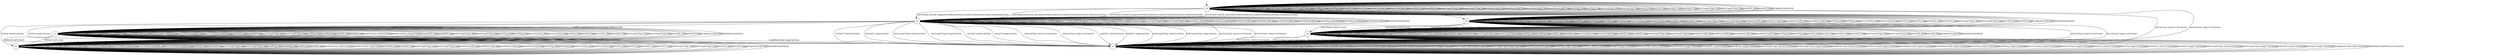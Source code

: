 digraph g {

s0 [shape="circle" label="s0"];
s1 [shape="circle" label="s1"];
s2 [shape="circle" label="s2"];
s3 [shape="circle" label="s3"];
s4 [shape="circle" label="s4"];
s5 [shape="circle" label="s5"];
s6 [shape="circle" label="s6"];
s0 -> s0 [label="initPing_short/ "];
s0 -> s0 [label="initPing_long/ "];
s0 -> s1 [label="initConClose_short/<ConClosed> "];
s0 -> s1 [label="initConClose_long/<ConClosed> "];
s0 -> s2 [label="initCltHello-vldACK_short/initSvrHello,hndEncExt,hndFin,NewSessionTicket,NewSessionTicket "];
s0 -> s2 [label="initCltHello-vldACK_long/initSvrHello,hndEncExt,hndFin,NewSessionTicket,NewSessionTicket "];
s0 -> s2 [label="initCltHello-invldACK_short/initSvrHello,hndEncExt,hndFin,NewSessionTicket,NewSessionTicket "];
s0 -> s2 [label="initCltHello-invldACK_long/initSvrHello,hndEncExt,hndFin,NewSessionTicket,NewSessionTicket "];
s0 -> s0 [label="initNoFr_short/ "];
s0 -> s0 [label="initNoFr_long/ "];
s0 -> s0 [label="initUnxpFrType_short/ "];
s0 -> s0 [label="initUnxpFrType_long/ "];
s0 -> s0 [label="hndPing_short/ "];
s0 -> s0 [label="hndPing_long/ "];
s0 -> s0 [label="hndFin_short/ "];
s0 -> s0 [label="hndFin_long/ "];
s0 -> s0 [label="hndConClose_short/ "];
s0 -> s0 [label="hndConClose_long/ "];
s0 -> s0 [label="hndNoFr_short/ "];
s0 -> s0 [label="hndNoFr_long/ "];
s0 -> s0 [label="hndUnxpFrType_short/ "];
s0 -> s0 [label="hndUnxpFrType_long/ "];
s0 -> s0 [label="VldNewConID_short/ "];
s0 -> s0 [label="VldNewConID_long/ "];
s0 -> s0 [label="InvldNewConID_short/ "];
s0 -> s0 [label="InvldNewConID_long/ "];
s0 -> s0 [label="0rttPing_short/ "];
s0 -> s0 [label="0rttPing_long/ "];
s0 -> s0 [label="0rttConClose_short/ "];
s0 -> s0 [label="0rttConClose_long/ "];
s0 -> s0 [label="0rttFin_short/ "];
s0 -> s0 [label="0rttFin_long/ "];
s0 -> s0 [label="0rttNoFr_short/ "];
s0 -> s0 [label="0rttNoFr_long/ "];
s0 -> s0 [label="0rttUnxpFrType_short/ "];
s0 -> s0 [label="0rttUnxpFrType_long/ "];
s0 -> s0 [label="0rttACK_short/ "];
s0 -> s0 [label="0rttACK_long/ "];
s0 -> s0 [label="[ChgDestConID-Ori]/ "];
s0 -> s4 [label="[RmPadFrmInitPkts]/ "];
s1 -> s1 [label="initPing_short/<ConClosed> "];
s1 -> s1 [label="initPing_long/<ConClosed> "];
s1 -> s1 [label="initConClose_short/<ConClosed> "];
s1 -> s1 [label="initConClose_long/<ConClosed> "];
s1 -> s1 [label="initCltHello-vldACK_short/<ConClosed> "];
s1 -> s1 [label="initCltHello-vldACK_long/<ConClosed> "];
s1 -> s1 [label="initCltHello-invldACK_short/<ConClosed> "];
s1 -> s1 [label="initCltHello-invldACK_long/<ConClosed> "];
s1 -> s1 [label="initNoFr_short/<ConClosed> "];
s1 -> s1 [label="initNoFr_long/<ConClosed> "];
s1 -> s1 [label="initUnxpFrType_short/<ConClosed> "];
s1 -> s1 [label="initUnxpFrType_long/<ConClosed> "];
s1 -> s1 [label="hndPing_short/<ConClosed> "];
s1 -> s1 [label="hndPing_long/<ConClosed> "];
s1 -> s1 [label="hndFin_short/<ConClosed> "];
s1 -> s1 [label="hndFin_long/<ConClosed> "];
s1 -> s1 [label="hndConClose_short/<ConClosed> "];
s1 -> s1 [label="hndConClose_long/<ConClosed> "];
s1 -> s1 [label="hndNoFr_short/<ConClosed> "];
s1 -> s1 [label="hndNoFr_long/<ConClosed> "];
s1 -> s1 [label="hndUnxpFrType_short/<ConClosed> "];
s1 -> s1 [label="hndUnxpFrType_long/<ConClosed> "];
s1 -> s1 [label="VldNewConID_short/<ConClosed> "];
s1 -> s1 [label="VldNewConID_long/<ConClosed> "];
s1 -> s1 [label="InvldNewConID_short/<ConClosed> "];
s1 -> s1 [label="InvldNewConID_long/<ConClosed> "];
s1 -> s1 [label="0rttPing_short/<ConClosed> "];
s1 -> s1 [label="0rttPing_long/<ConClosed> "];
s1 -> s1 [label="0rttConClose_short/<ConClosed> "];
s1 -> s1 [label="0rttConClose_long/<ConClosed> "];
s1 -> s1 [label="0rttFin_short/<ConClosed> "];
s1 -> s1 [label="0rttFin_long/<ConClosed> "];
s1 -> s1 [label="0rttNoFr_short/<ConClosed> "];
s1 -> s1 [label="0rttNoFr_long/<ConClosed> "];
s1 -> s1 [label="0rttUnxpFrType_short/<ConClosed> "];
s1 -> s1 [label="0rttUnxpFrType_long/<ConClosed> "];
s1 -> s1 [label="0rttACK_short/<ConClosed> "];
s1 -> s1 [label="0rttACK_long/<ConClosed> "];
s1 -> s1 [label="[ChgDestConID-Ori]/<ConClosed> "];
s1 -> s1 [label="[RmPadFrmInitPkts]/<ConClosed> "];
s2 -> s2 [label="initPing_short/ "];
s2 -> s2 [label="initPing_long/ "];
s2 -> s2 [label="initConClose_short/<ConAct> "];
s2 -> s2 [label="initConClose_long/<ConAct> "];
s2 -> s2 [label="initCltHello-vldACK_short/ "];
s2 -> s2 [label="initCltHello-vldACK_long/ "];
s2 -> s2 [label="initCltHello-invldACK_short/ "];
s2 -> s2 [label="initCltHello-invldACK_long/ "];
s2 -> s2 [label="initNoFr_short/ "];
s2 -> s2 [label="initNoFr_long/ "];
s2 -> s2 [label="initUnxpFrType_short/ "];
s2 -> s2 [label="initUnxpFrType_long/ "];
s2 -> s2 [label="hndPing_short/PingACK "];
s2 -> s2 [label="hndPing_long/PingACK "];
s2 -> s3 [label="hndFin_short/HndshkDone,NewToken,VldNewConID "];
s2 -> s3 [label="hndFin_long/HndshkDone,NewToken,VldNewConID "];
s2 -> s1 [label="hndConClose_short/<ConClosed> "];
s2 -> s1 [label="hndConClose_long/<ConClosed> "];
s2 -> s1 [label="hndNoFr_short/ConClose "];
s2 -> s1 [label="hndNoFr_long/ConClose "];
s2 -> s1 [label="hndUnxpFrType_short/ConClose "];
s2 -> s1 [label="hndUnxpFrType_long/ConClose "];
s2 -> s2 [label="VldNewConID_short/ "];
s2 -> s2 [label="VldNewConID_long/ "];
s2 -> s2 [label="InvldNewConID_short/ "];
s2 -> s2 [label="InvldNewConID_long/ "];
s2 -> s2 [label="0rttPing_short/PingACK "];
s2 -> s2 [label="0rttPing_long/PingACK "];
s2 -> s1 [label="0rttConClose_short/<ConClosed> "];
s2 -> s1 [label="0rttConClose_long/<ConClosed> "];
s2 -> s1 [label="0rttFin_short/ConClose "];
s2 -> s1 [label="0rttFin_long/ConClose "];
s2 -> s1 [label="0rttNoFr_short/ConClose "];
s2 -> s1 [label="0rttNoFr_long/ConClose "];
s2 -> s1 [label="0rttUnxpFrType_short/ConClose "];
s2 -> s1 [label="0rttUnxpFrType_long/ConClose "];
s2 -> s1 [label="0rttACK_short/ConClose "];
s2 -> s1 [label="0rttACK_long/ConClose "];
s2 -> s2 [label="[ChgDestConID-Ori]/ "];
s2 -> s2 [label="[RmPadFrmInitPkts]/ "];
s3 -> s3 [label="initPing_short/ "];
s3 -> s3 [label="initPing_long/ "];
s3 -> s3 [label="initConClose_short/ "];
s3 -> s3 [label="initConClose_long/ "];
s3 -> s3 [label="initCltHello-vldACK_short/ "];
s3 -> s3 [label="initCltHello-vldACK_long/ "];
s3 -> s3 [label="initCltHello-invldACK_short/ "];
s3 -> s3 [label="initCltHello-invldACK_long/ "];
s3 -> s3 [label="initNoFr_short/ "];
s3 -> s3 [label="initNoFr_long/ "];
s3 -> s3 [label="initUnxpFrType_short/ "];
s3 -> s3 [label="initUnxpFrType_long/ "];
s3 -> s3 [label="hndPing_short/ "];
s3 -> s3 [label="hndPing_long/ "];
s3 -> s3 [label="hndFin_short/ "];
s3 -> s3 [label="hndFin_long/ "];
s3 -> s3 [label="hndConClose_short/<ConAct> "];
s3 -> s3 [label="hndConClose_long/<ConAct> "];
s3 -> s3 [label="hndNoFr_short/ "];
s3 -> s3 [label="hndNoFr_long/ "];
s3 -> s3 [label="hndUnxpFrType_short/ "];
s3 -> s3 [label="hndUnxpFrType_long/ "];
s3 -> s5 [label="VldNewConID_short/ "];
s3 -> s5 [label="VldNewConID_long/ "];
s3 -> s1 [label="InvldNewConID_short/ConClose "];
s3 -> s1 [label="InvldNewConID_long/ConClose "];
s3 -> s3 [label="0rttPing_short/ "];
s3 -> s3 [label="0rttPing_long/ "];
s3 -> s3 [label="0rttConClose_short/ "];
s3 -> s3 [label="0rttConClose_long/ "];
s3 -> s3 [label="0rttFin_short/ "];
s3 -> s3 [label="0rttFin_long/ "];
s3 -> s3 [label="0rttNoFr_short/ "];
s3 -> s3 [label="0rttNoFr_long/ "];
s3 -> s3 [label="0rttUnxpFrType_short/ "];
s3 -> s3 [label="0rttUnxpFrType_long/ "];
s3 -> s3 [label="0rttACK_short/ "];
s3 -> s3 [label="0rttACK_long/ "];
s3 -> s3 [label="[ChgDestConID-Ori]/ "];
s3 -> s3 [label="[RmPadFrmInitPkts]/ "];
s4 -> s4 [label="initPing_short/ "];
s4 -> s4 [label="initPing_long/ "];
s4 -> s1 [label="initConClose_short/<ConClosed> "];
s4 -> s1 [label="initConClose_long/<ConClosed> "];
s4 -> s6 [label="initCltHello-vldACK_short/ "];
s4 -> s6 [label="initCltHello-vldACK_long/ "];
s4 -> s6 [label="initCltHello-invldACK_short/ "];
s4 -> s6 [label="initCltHello-invldACK_long/ "];
s4 -> s4 [label="initNoFr_short/ "];
s4 -> s4 [label="initNoFr_long/ "];
s4 -> s4 [label="initUnxpFrType_short/ "];
s4 -> s4 [label="initUnxpFrType_long/ "];
s4 -> s4 [label="hndPing_short/ "];
s4 -> s4 [label="hndPing_long/ "];
s4 -> s4 [label="hndFin_short/ "];
s4 -> s4 [label="hndFin_long/ "];
s4 -> s4 [label="hndConClose_short/ "];
s4 -> s4 [label="hndConClose_long/ "];
s4 -> s4 [label="hndNoFr_short/ "];
s4 -> s4 [label="hndNoFr_long/ "];
s4 -> s4 [label="hndUnxpFrType_short/ "];
s4 -> s4 [label="hndUnxpFrType_long/ "];
s4 -> s4 [label="VldNewConID_short/ "];
s4 -> s4 [label="VldNewConID_long/ "];
s4 -> s4 [label="InvldNewConID_short/ "];
s4 -> s4 [label="InvldNewConID_long/ "];
s4 -> s4 [label="0rttPing_short/ "];
s4 -> s4 [label="0rttPing_long/ "];
s4 -> s4 [label="0rttConClose_short/ "];
s4 -> s4 [label="0rttConClose_long/ "];
s4 -> s4 [label="0rttFin_short/ "];
s4 -> s4 [label="0rttFin_long/ "];
s4 -> s4 [label="0rttNoFr_short/ "];
s4 -> s4 [label="0rttNoFr_long/ "];
s4 -> s4 [label="0rttUnxpFrType_short/ "];
s4 -> s4 [label="0rttUnxpFrType_long/ "];
s4 -> s4 [label="0rttACK_short/ "];
s4 -> s4 [label="0rttACK_long/ "];
s4 -> s4 [label="[ChgDestConID-Ori]/ "];
s4 -> s4 [label="[RmPadFrmInitPkts]/ "];
s5 -> s5 [label="initPing_short/ "];
s5 -> s5 [label="initPing_long/ "];
s5 -> s5 [label="initConClose_short/ "];
s5 -> s5 [label="initConClose_long/ "];
s5 -> s5 [label="initCltHello-vldACK_short/ "];
s5 -> s5 [label="initCltHello-vldACK_long/ "];
s5 -> s5 [label="initCltHello-invldACK_short/ "];
s5 -> s5 [label="initCltHello-invldACK_long/ "];
s5 -> s5 [label="initNoFr_short/ "];
s5 -> s5 [label="initNoFr_long/ "];
s5 -> s5 [label="initUnxpFrType_short/ "];
s5 -> s5 [label="initUnxpFrType_long/ "];
s5 -> s5 [label="hndPing_short/ "];
s5 -> s5 [label="hndPing_long/ "];
s5 -> s5 [label="hndFin_short/ "];
s5 -> s5 [label="hndFin_long/ "];
s5 -> s5 [label="hndConClose_short/<ConAct> "];
s5 -> s5 [label="hndConClose_long/<ConAct> "];
s5 -> s5 [label="hndNoFr_short/ "];
s5 -> s5 [label="hndNoFr_long/ "];
s5 -> s5 [label="hndUnxpFrType_short/ "];
s5 -> s5 [label="hndUnxpFrType_long/ "];
s5 -> s5 [label="VldNewConID_short/ "];
s5 -> s5 [label="VldNewConID_long/ "];
s5 -> s5 [label="InvldNewConID_short/ "];
s5 -> s5 [label="InvldNewConID_long/ "];
s5 -> s5 [label="0rttPing_short/ "];
s5 -> s5 [label="0rttPing_long/ "];
s5 -> s5 [label="0rttConClose_short/ "];
s5 -> s5 [label="0rttConClose_long/ "];
s5 -> s5 [label="0rttFin_short/ "];
s5 -> s5 [label="0rttFin_long/ "];
s5 -> s5 [label="0rttNoFr_short/ "];
s5 -> s5 [label="0rttNoFr_long/ "];
s5 -> s5 [label="0rttUnxpFrType_short/ "];
s5 -> s5 [label="0rttUnxpFrType_long/ "];
s5 -> s5 [label="0rttACK_short/ "];
s5 -> s5 [label="0rttACK_long/ "];
s5 -> s5 [label="[ChgDestConID-Ori]/ "];
s5 -> s5 [label="[RmPadFrmInitPkts]/ "];
s6 -> s6 [label="initPing_short/ "];
s6 -> s6 [label="initPing_long/ "];
s6 -> s1 [label="initConClose_short/<ConClosed> "];
s6 -> s1 [label="initConClose_long/<ConClosed> "];
s6 -> s6 [label="initCltHello-vldACK_short/ "];
s6 -> s6 [label="initCltHello-vldACK_long/ "];
s6 -> s6 [label="initCltHello-invldACK_short/ "];
s6 -> s6 [label="initCltHello-invldACK_long/ "];
s6 -> s6 [label="initNoFr_short/ "];
s6 -> s6 [label="initNoFr_long/ "];
s6 -> s6 [label="initUnxpFrType_short/ "];
s6 -> s6 [label="initUnxpFrType_long/ "];
s6 -> s6 [label="hndPing_short/ "];
s6 -> s6 [label="hndPing_long/ "];
s6 -> s6 [label="hndFin_short/ "];
s6 -> s6 [label="hndFin_long/ "];
s6 -> s6 [label="hndConClose_short/ "];
s6 -> s6 [label="hndConClose_long/ "];
s6 -> s6 [label="hndNoFr_short/ "];
s6 -> s6 [label="hndNoFr_long/ "];
s6 -> s6 [label="hndUnxpFrType_short/ "];
s6 -> s6 [label="hndUnxpFrType_long/ "];
s6 -> s6 [label="VldNewConID_short/ "];
s6 -> s6 [label="VldNewConID_long/ "];
s6 -> s6 [label="InvldNewConID_short/ "];
s6 -> s6 [label="InvldNewConID_long/ "];
s6 -> s6 [label="0rttPing_short/ "];
s6 -> s6 [label="0rttPing_long/ "];
s6 -> s1 [label="0rttConClose_short/<ConClosed> "];
s6 -> s1 [label="0rttConClose_long/<ConClosed> "];
s6 -> s6 [label="0rttFin_short/ "];
s6 -> s6 [label="0rttFin_long/ "];
s6 -> s6 [label="0rttNoFr_short/ "];
s6 -> s6 [label="0rttNoFr_long/ "];
s6 -> s6 [label="0rttUnxpFrType_short/ "];
s6 -> s6 [label="0rttUnxpFrType_long/ "];
s6 -> s6 [label="0rttACK_short/ "];
s6 -> s6 [label="0rttACK_long/ "];
s6 -> s6 [label="[ChgDestConID-Ori]/ "];
s6 -> s6 [label="[RmPadFrmInitPkts]/ "];

__start0 [label="" shape="none" width="0" height="0"];
__start0 -> s0;

}
